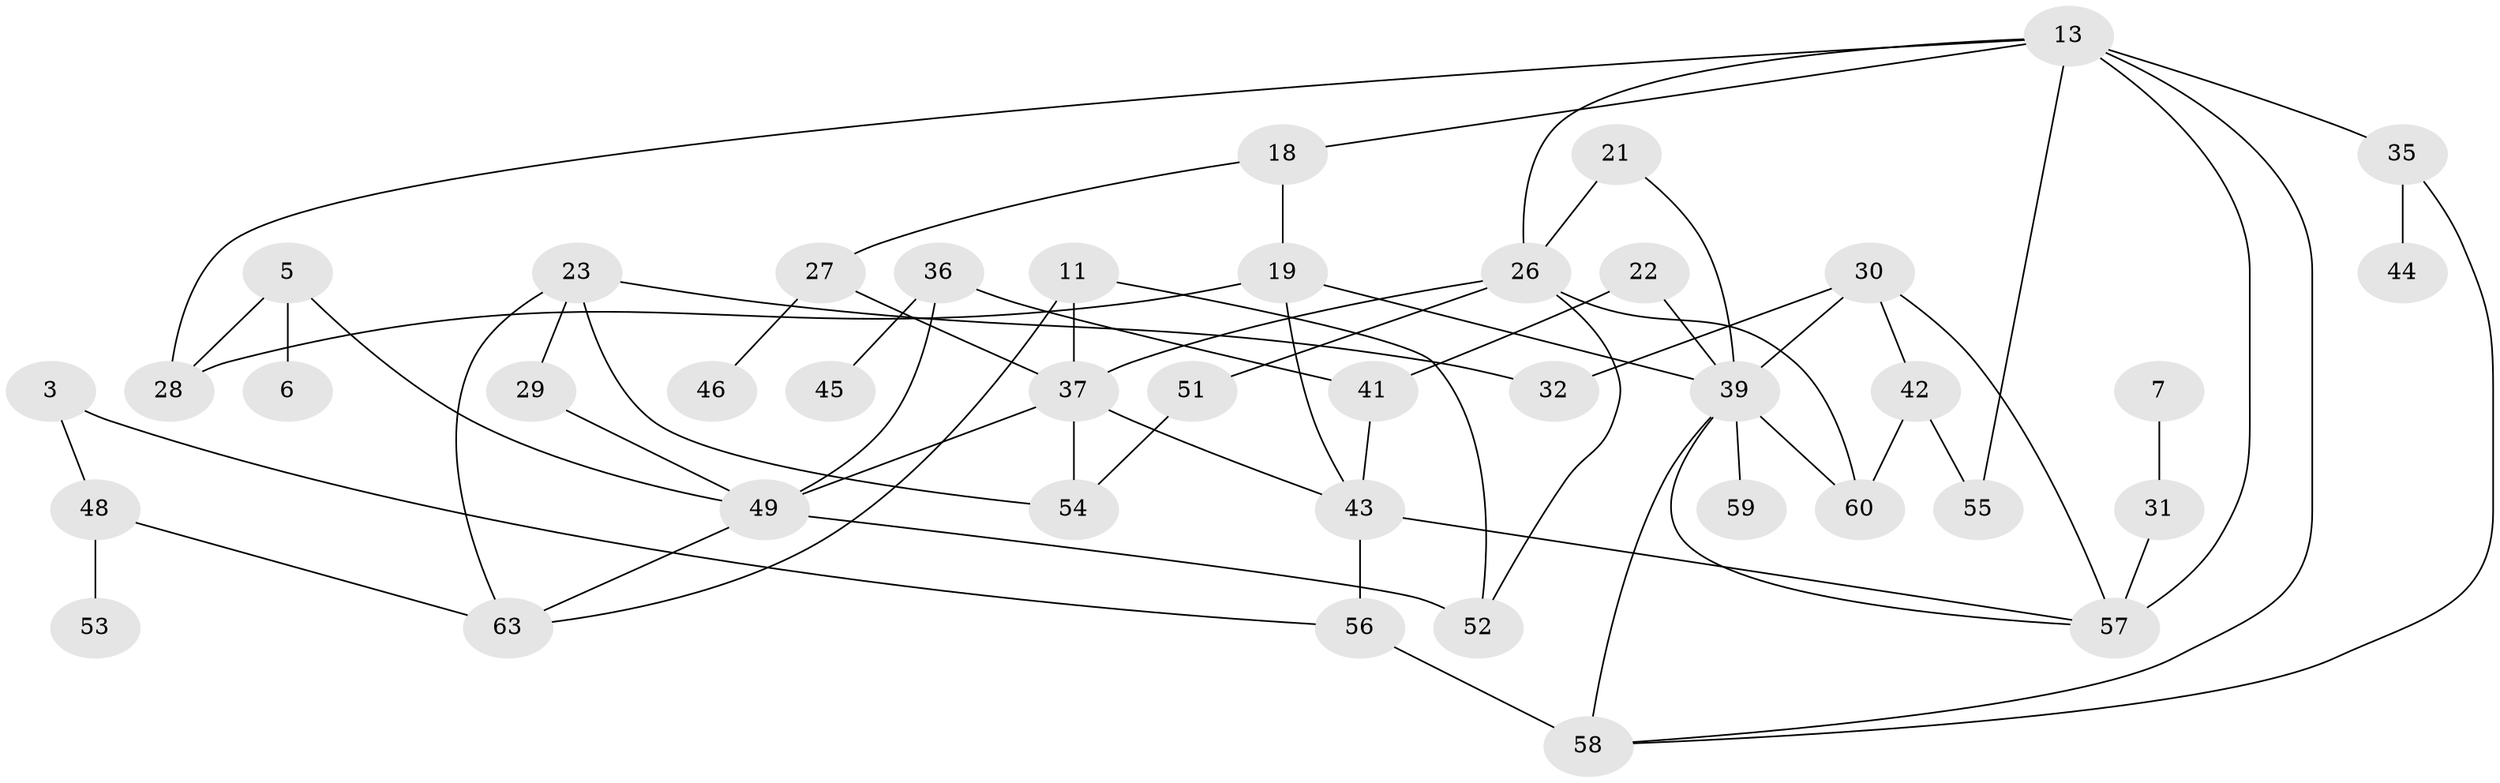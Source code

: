 // original degree distribution, {3: 0.2047244094488189, 0: 0.16535433070866143, 2: 0.2992125984251969, 4: 0.07874015748031496, 1: 0.18110236220472442, 8: 0.007874015748031496, 5: 0.05511811023622047, 6: 0.007874015748031496}
// Generated by graph-tools (version 1.1) at 2025/00/03/09/25 03:00:40]
// undirected, 41 vertices, 64 edges
graph export_dot {
graph [start="1"]
  node [color=gray90,style=filled];
  3;
  5;
  6;
  7;
  11;
  13;
  18;
  19;
  21;
  22;
  23;
  26;
  27;
  28;
  29;
  30;
  31;
  32;
  35;
  36;
  37;
  39;
  41;
  42;
  43;
  44;
  45;
  46;
  48;
  49;
  51;
  52;
  53;
  54;
  55;
  56;
  57;
  58;
  59;
  60;
  63;
  3 -- 48 [weight=1.0];
  3 -- 56 [weight=1.0];
  5 -- 6 [weight=1.0];
  5 -- 28 [weight=1.0];
  5 -- 49 [weight=1.0];
  7 -- 31 [weight=1.0];
  11 -- 37 [weight=1.0];
  11 -- 52 [weight=1.0];
  11 -- 63 [weight=1.0];
  13 -- 18 [weight=1.0];
  13 -- 26 [weight=1.0];
  13 -- 28 [weight=1.0];
  13 -- 35 [weight=1.0];
  13 -- 55 [weight=1.0];
  13 -- 57 [weight=1.0];
  13 -- 58 [weight=1.0];
  18 -- 19 [weight=1.0];
  18 -- 27 [weight=1.0];
  19 -- 28 [weight=1.0];
  19 -- 39 [weight=1.0];
  19 -- 43 [weight=1.0];
  21 -- 26 [weight=2.0];
  21 -- 39 [weight=1.0];
  22 -- 39 [weight=1.0];
  22 -- 41 [weight=1.0];
  23 -- 29 [weight=1.0];
  23 -- 32 [weight=1.0];
  23 -- 54 [weight=1.0];
  23 -- 63 [weight=1.0];
  26 -- 37 [weight=2.0];
  26 -- 51 [weight=1.0];
  26 -- 52 [weight=1.0];
  26 -- 60 [weight=1.0];
  27 -- 37 [weight=1.0];
  27 -- 46 [weight=1.0];
  29 -- 49 [weight=1.0];
  30 -- 32 [weight=1.0];
  30 -- 39 [weight=1.0];
  30 -- 42 [weight=1.0];
  30 -- 57 [weight=1.0];
  31 -- 57 [weight=2.0];
  35 -- 44 [weight=1.0];
  35 -- 58 [weight=1.0];
  36 -- 41 [weight=1.0];
  36 -- 45 [weight=1.0];
  36 -- 49 [weight=1.0];
  37 -- 43 [weight=1.0];
  37 -- 49 [weight=1.0];
  37 -- 54 [weight=1.0];
  39 -- 57 [weight=1.0];
  39 -- 58 [weight=1.0];
  39 -- 59 [weight=1.0];
  39 -- 60 [weight=1.0];
  41 -- 43 [weight=1.0];
  42 -- 55 [weight=1.0];
  42 -- 60 [weight=1.0];
  43 -- 56 [weight=2.0];
  43 -- 57 [weight=1.0];
  48 -- 53 [weight=1.0];
  48 -- 63 [weight=1.0];
  49 -- 52 [weight=1.0];
  49 -- 63 [weight=1.0];
  51 -- 54 [weight=1.0];
  56 -- 58 [weight=2.0];
}
